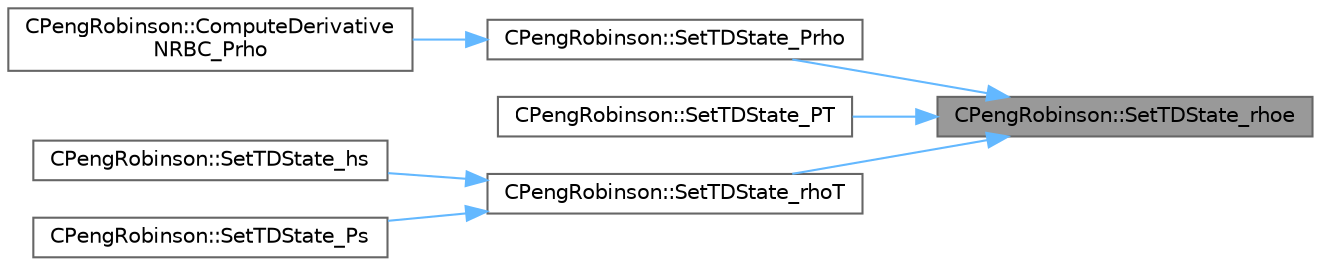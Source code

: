 digraph "CPengRobinson::SetTDState_rhoe"
{
 // LATEX_PDF_SIZE
  bgcolor="transparent";
  edge [fontname=Helvetica,fontsize=10,labelfontname=Helvetica,labelfontsize=10];
  node [fontname=Helvetica,fontsize=10,shape=box,height=0.2,width=0.4];
  rankdir="RL";
  Node1 [id="Node000001",label="CPengRobinson::SetTDState_rhoe",height=0.2,width=0.4,color="gray40", fillcolor="grey60", style="filled", fontcolor="black",tooltip="Set the Dimensionless State using Density and Internal Energy."];
  Node1 -> Node2 [id="edge1_Node000001_Node000002",dir="back",color="steelblue1",style="solid",tooltip=" "];
  Node2 [id="Node000002",label="CPengRobinson::SetTDState_Prho",height=0.2,width=0.4,color="grey40", fillcolor="white", style="filled",URL="$classCPengRobinson.html#ae30277cdfc4a369da21988eb3c7fe235",tooltip="Set the Dimensionless State using Pressure and Density."];
  Node2 -> Node3 [id="edge2_Node000002_Node000003",dir="back",color="steelblue1",style="solid",tooltip=" "];
  Node3 [id="Node000003",label="CPengRobinson::ComputeDerivative\lNRBC_Prho",height=0.2,width=0.4,color="grey40", fillcolor="white", style="filled",URL="$classCPengRobinson.html#acfedb20086ab07a828a8b5bcfe91aab0",tooltip="compute some derivatives of enthalpy and entropy needed for subsonic inflow BC"];
  Node1 -> Node4 [id="edge3_Node000001_Node000004",dir="back",color="steelblue1",style="solid",tooltip=" "];
  Node4 [id="Node000004",label="CPengRobinson::SetTDState_PT",height=0.2,width=0.4,color="grey40", fillcolor="white", style="filled",URL="$classCPengRobinson.html#ac17b82e23de9fc2fcd4e4ea4fa410b57",tooltip="Set the Dimensionless State using Pressure and Temperature."];
  Node1 -> Node5 [id="edge4_Node000001_Node000005",dir="back",color="steelblue1",style="solid",tooltip=" "];
  Node5 [id="Node000005",label="CPengRobinson::SetTDState_rhoT",height=0.2,width=0.4,color="grey40", fillcolor="white", style="filled",URL="$classCPengRobinson.html#a72c901fe82cb7fe63df2b185c9a2a5dc",tooltip="virtual member that would be different for each gas model implemented"];
  Node5 -> Node6 [id="edge5_Node000005_Node000006",dir="back",color="steelblue1",style="solid",tooltip=" "];
  Node6 [id="Node000006",label="CPengRobinson::SetTDState_hs",height=0.2,width=0.4,color="grey40", fillcolor="white", style="filled",URL="$classCPengRobinson.html#a904a269891a9c1bc9275a1d0619d24c4",tooltip="virtual member that would be different for each gas model implemented"];
  Node5 -> Node7 [id="edge6_Node000005_Node000007",dir="back",color="steelblue1",style="solid",tooltip=" "];
  Node7 [id="Node000007",label="CPengRobinson::SetTDState_Ps",height=0.2,width=0.4,color="grey40", fillcolor="white", style="filled",URL="$classCPengRobinson.html#a63fdf3cb25aacb491f24b0ddbc2bab41",tooltip="Set the Dimensionless State using Pressure and Entropy."];
}
